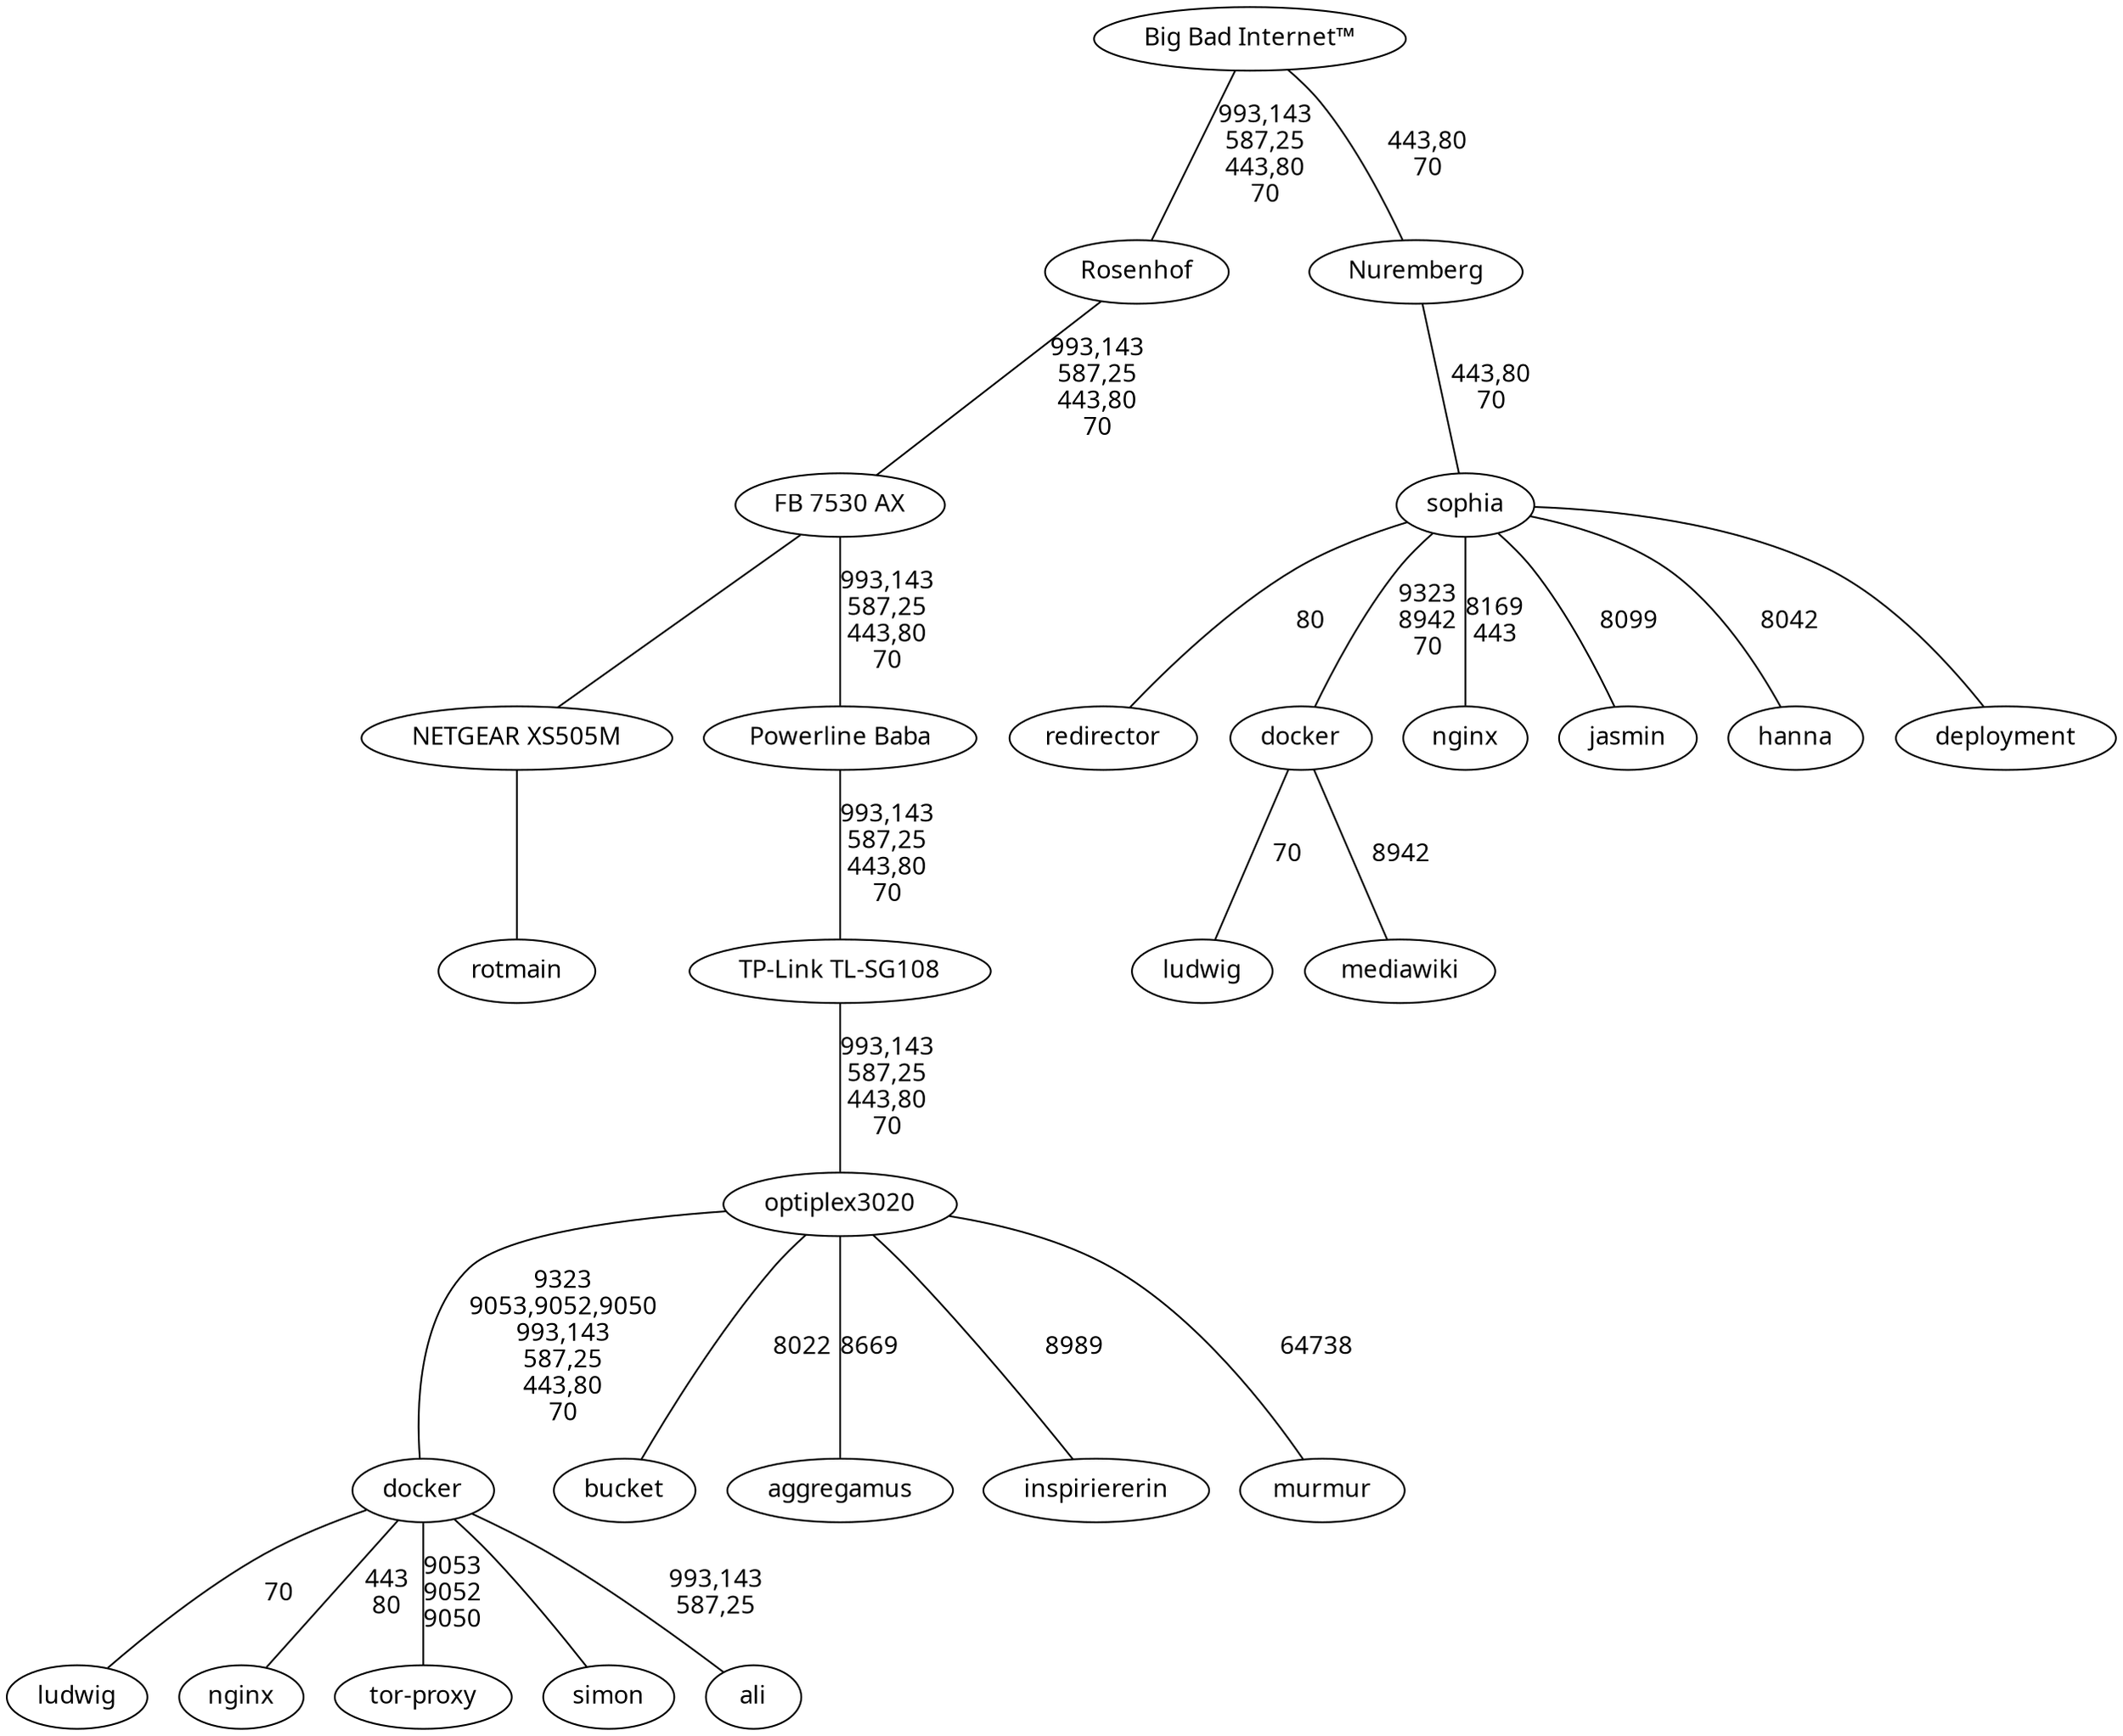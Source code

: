 graph {
  stylesheet="unifont.css"
  node [fontname = Unifont]
  edge [fontname = Unifont]

  "FB 7530 AX" -- "NETGEAR XS505M" -- rotmain

  "Big Bad Internet™" -- Rosenhof -- "FB 7530 AX" -- "Powerline Baba" -- "TP-Link TL-SG108" -- optiplex3020 [label="993,143\n587,25\n443,80\n70"]
  dockerop [label=docker]
  ludwigop [label=ludwig]
  nginxop [label=nginx]
  optiplex3020 -- dockerop [label="9323\n9053,9052,9050\n993,143\n587,25\n443,80\n70"]
  dockerop -- "tor-proxy" [label="9053\n9052\n9050"]
  dockerop -- nginxop [label="443\n80"]
  dockerop -- ludwigop [label=70]
  dockerop -- simon
  dockerop -- ali [label="993,143\n587,25"]
  optiplex3020 -- bucket [label=8022]
  optiplex3020 -- aggregamus [label=8669]
  optiplex3020 -- inspiriererin [label=8989]
  optiplex3020 -- murmur [label=64738]

  "Big Bad Internet™" -- Nuremberg -- sophia [label="443,80\n70"]
  redirectorkek [label=redirector]
  dockersophia [label=docker]
  ludwigsophia [label=ludwig]
  nginxsophia [label=nginx]
  sophia -- nginxsophia [label="8169\n443"]
  sophia -- dockersophia [label="9323\n8942\n70"]
  dockersophia -- ludwigsophia [label=70]
  dockersophia -- mediawiki [label=8942]
  sophia -- redirectorkek [label=80]
  sophia -- jasmin [label=8099]
  sophia -- hanna [label=8042]
  sophia -- deployment
}
